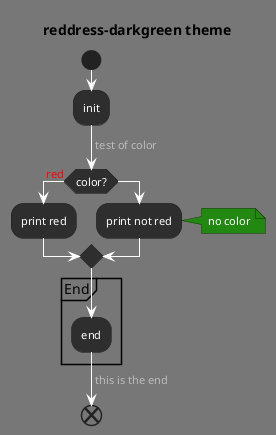 ' Do not edit
' Theme Gallery
' autogenerated by script
'
@startuml
!theme reddress-darkgreen
title reddress-darkgreen theme
start
:init;
-> test of color;
if (color?) is (<color:red>red) then
  :print red;
else 
  :print not red;
  note right: no color
endif
partition End {
  :end;
}
-> this is the end;
end
@enduml
